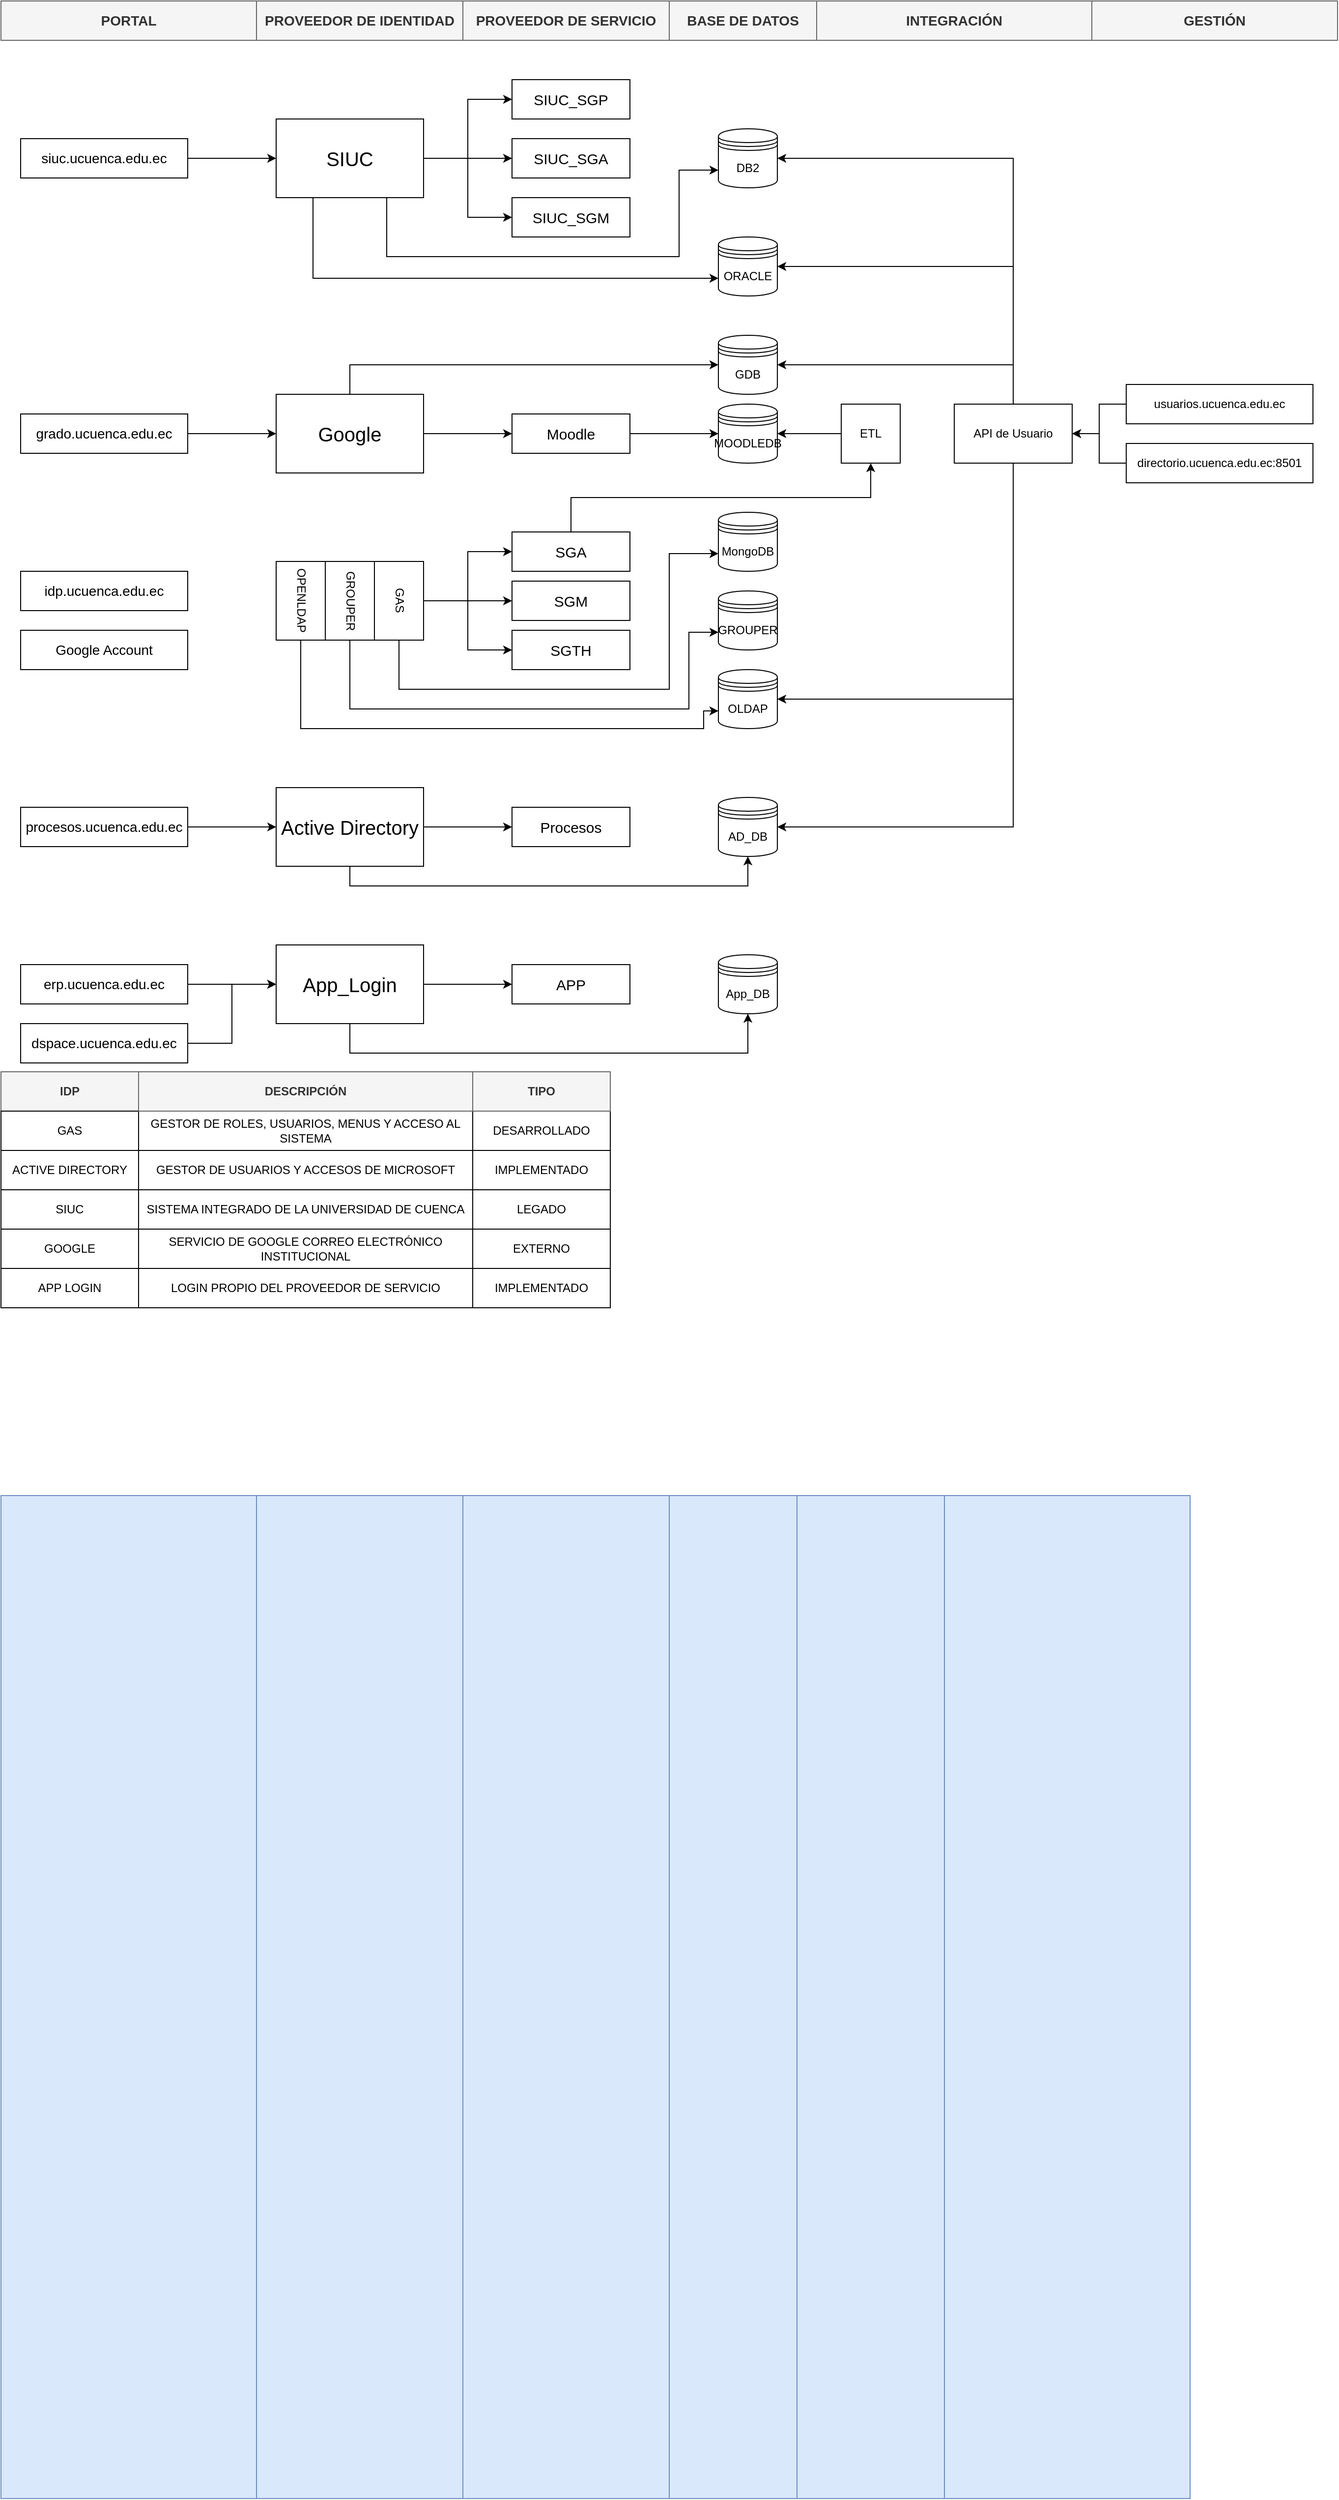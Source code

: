 <mxfile version="24.0.7" type="github">
  <diagram name="Página-1" id="aYtTOjOPXWL-JHapWkfF">
    <mxGraphModel dx="1050" dy="596" grid="1" gridSize="10" guides="1" tooltips="1" connect="1" arrows="1" fold="1" page="1" pageScale="1" pageWidth="827" pageHeight="1169" math="0" shadow="0">
      <root>
        <mxCell id="0" />
        <mxCell id="1" parent="0" />
        <mxCell id="zNqXX4XhIxwrUQnyo6Yf-15" value="" style="rounded=0;whiteSpace=wrap;html=1;fillColor=#dae8fc;strokeColor=#6c8ebf;" parent="1" vertex="1">
          <mxGeometry x="960" y="1600" width="250" height="1020" as="geometry" />
        </mxCell>
        <mxCell id="zNqXX4XhIxwrUQnyo6Yf-16" value="GESTIÓN" style="rounded=0;whiteSpace=wrap;html=1;fontSize=14;fillColor=#f5f5f5;fontColor=#333333;strokeColor=#666666;fontStyle=1" parent="1" vertex="1">
          <mxGeometry x="1110" y="80" width="250" height="40" as="geometry" />
        </mxCell>
        <mxCell id="yBSICujKQYAB_PKDXEbt-90" value="" style="rounded=0;whiteSpace=wrap;html=1;fillColor=#dae8fc;strokeColor=#6c8ebf;" parent="1" vertex="1">
          <mxGeometry x="810" y="1600" width="150" height="1020" as="geometry" />
        </mxCell>
        <mxCell id="yBSICujKQYAB_PKDXEbt-89" value="" style="rounded=0;whiteSpace=wrap;html=1;fillColor=#dae8fc;strokeColor=#6c8ebf;" parent="1" vertex="1">
          <mxGeometry x="680" y="1600" width="130" height="1020" as="geometry" />
        </mxCell>
        <mxCell id="yBSICujKQYAB_PKDXEbt-88" value="" style="rounded=0;whiteSpace=wrap;html=1;fillColor=#dae8fc;strokeColor=#6c8ebf;" parent="1" vertex="1">
          <mxGeometry x="470" y="1600" width="210" height="1020" as="geometry" />
        </mxCell>
        <mxCell id="yBSICujKQYAB_PKDXEbt-87" value="" style="rounded=0;whiteSpace=wrap;html=1;fillColor=#dae8fc;strokeColor=#6c8ebf;" parent="1" vertex="1">
          <mxGeometry x="260" y="1600" width="210" height="1020" as="geometry" />
        </mxCell>
        <mxCell id="yBSICujKQYAB_PKDXEbt-86" value="" style="rounded=0;whiteSpace=wrap;html=1;fillColor=#dae8fc;strokeColor=#6c8ebf;" parent="1" vertex="1">
          <mxGeometry y="1600" width="260" height="1020" as="geometry" />
        </mxCell>
        <mxCell id="yBSICujKQYAB_PKDXEbt-2" value="idp.ucuenca.edu.ec" style="rounded=0;whiteSpace=wrap;html=1;fontSize=14;" parent="1" vertex="1">
          <mxGeometry x="20" y="660" width="170" height="40" as="geometry" />
        </mxCell>
        <mxCell id="yBSICujKQYAB_PKDXEbt-8" value="MongoDB" style="shape=datastore;whiteSpace=wrap;html=1;" parent="1" vertex="1">
          <mxGeometry x="730" y="600" width="60" height="60" as="geometry" />
        </mxCell>
        <mxCell id="qcBynKlY7HmT7egTEJ2X-36" style="edgeStyle=orthogonalEdgeStyle;rounded=0;orthogonalLoop=1;jettySize=auto;html=1;exitX=0.5;exitY=0;exitDx=0;exitDy=0;entryX=0.5;entryY=1;entryDx=0;entryDy=0;" edge="1" parent="1" source="yBSICujKQYAB_PKDXEbt-9" target="qcBynKlY7HmT7egTEJ2X-26">
          <mxGeometry relative="1" as="geometry" />
        </mxCell>
        <mxCell id="yBSICujKQYAB_PKDXEbt-9" value="SGA" style="rounded=0;whiteSpace=wrap;html=1;fontSize=15;" parent="1" vertex="1">
          <mxGeometry x="520" y="620" width="120" height="40" as="geometry" />
        </mxCell>
        <mxCell id="yBSICujKQYAB_PKDXEbt-10" value="SGM" style="rounded=0;whiteSpace=wrap;html=1;fontSize=15;" parent="1" vertex="1">
          <mxGeometry x="520" y="670" width="120" height="40" as="geometry" />
        </mxCell>
        <mxCell id="yBSICujKQYAB_PKDXEbt-12" value="SGTH" style="rounded=0;whiteSpace=wrap;html=1;fontSize=15;" parent="1" vertex="1">
          <mxGeometry x="520" y="720" width="120" height="40" as="geometry" />
        </mxCell>
        <mxCell id="yBSICujKQYAB_PKDXEbt-21" value="Google Account" style="rounded=0;whiteSpace=wrap;html=1;fontSize=14;" parent="1" vertex="1">
          <mxGeometry x="20" y="720" width="170" height="40" as="geometry" />
        </mxCell>
        <mxCell id="yBSICujKQYAB_PKDXEbt-26" style="edgeStyle=orthogonalEdgeStyle;rounded=0;orthogonalLoop=1;jettySize=auto;html=1;exitX=1;exitY=0.5;exitDx=0;exitDy=0;entryX=0;entryY=0.5;entryDx=0;entryDy=0;" parent="1" source="yBSICujKQYAB_PKDXEbt-29" target="yBSICujKQYAB_PKDXEbt-32" edge="1">
          <mxGeometry relative="1" as="geometry" />
        </mxCell>
        <mxCell id="qcBynKlY7HmT7egTEJ2X-29" style="edgeStyle=orthogonalEdgeStyle;rounded=0;orthogonalLoop=1;jettySize=auto;html=1;exitX=0.5;exitY=1;exitDx=0;exitDy=0;entryX=0.5;entryY=1;entryDx=0;entryDy=0;" edge="1" parent="1" source="yBSICujKQYAB_PKDXEbt-29" target="yBSICujKQYAB_PKDXEbt-30">
          <mxGeometry relative="1" as="geometry" />
        </mxCell>
        <mxCell id="yBSICujKQYAB_PKDXEbt-29" value="Active Directory" style="rounded=0;whiteSpace=wrap;html=1;fontSize=20;" parent="1" vertex="1">
          <mxGeometry x="280" y="880" width="150" height="80" as="geometry" />
        </mxCell>
        <mxCell id="yBSICujKQYAB_PKDXEbt-30" value="AD_DB" style="shape=datastore;whiteSpace=wrap;html=1;" parent="1" vertex="1">
          <mxGeometry x="730" y="890" width="60" height="60" as="geometry" />
        </mxCell>
        <mxCell id="yBSICujKQYAB_PKDXEbt-32" value="Procesos" style="rounded=0;whiteSpace=wrap;html=1;fontSize=15;" parent="1" vertex="1">
          <mxGeometry x="520" y="900" width="120" height="40" as="geometry" />
        </mxCell>
        <mxCell id="zNqXX4XhIxwrUQnyo6Yf-24" style="edgeStyle=orthogonalEdgeStyle;rounded=0;orthogonalLoop=1;jettySize=auto;html=1;exitX=1;exitY=0.5;exitDx=0;exitDy=0;entryX=0;entryY=0.5;entryDx=0;entryDy=0;" parent="1" source="yBSICujKQYAB_PKDXEbt-35" target="yBSICujKQYAB_PKDXEbt-29" edge="1">
          <mxGeometry relative="1" as="geometry" />
        </mxCell>
        <mxCell id="yBSICujKQYAB_PKDXEbt-35" value="procesos.ucuenca.edu.ec" style="rounded=0;whiteSpace=wrap;html=1;fontSize=14;" parent="1" vertex="1">
          <mxGeometry x="20" y="900" width="170" height="40" as="geometry" />
        </mxCell>
        <mxCell id="yBSICujKQYAB_PKDXEbt-48" style="edgeStyle=orthogonalEdgeStyle;rounded=0;orthogonalLoop=1;jettySize=auto;html=1;entryX=0;entryY=0.5;entryDx=0;entryDy=0;" parent="1" source="yBSICujKQYAB_PKDXEbt-49" target="yBSICujKQYAB_PKDXEbt-54" edge="1">
          <mxGeometry relative="1" as="geometry" />
        </mxCell>
        <mxCell id="yBSICujKQYAB_PKDXEbt-49" value="siuc.ucuenca.edu.ec" style="rounded=0;whiteSpace=wrap;html=1;fontSize=14;" parent="1" vertex="1">
          <mxGeometry x="20" y="220" width="170" height="40" as="geometry" />
        </mxCell>
        <mxCell id="yBSICujKQYAB_PKDXEbt-50" style="edgeStyle=orthogonalEdgeStyle;rounded=0;orthogonalLoop=1;jettySize=auto;html=1;exitX=1;exitY=0.5;exitDx=0;exitDy=0;entryX=0;entryY=0.5;entryDx=0;entryDy=0;" parent="1" source="yBSICujKQYAB_PKDXEbt-54" target="yBSICujKQYAB_PKDXEbt-56" edge="1">
          <mxGeometry relative="1" as="geometry" />
        </mxCell>
        <mxCell id="yBSICujKQYAB_PKDXEbt-51" style="edgeStyle=orthogonalEdgeStyle;rounded=0;orthogonalLoop=1;jettySize=auto;html=1;exitX=1;exitY=0.5;exitDx=0;exitDy=0;entryX=0;entryY=0.5;entryDx=0;entryDy=0;" parent="1" source="yBSICujKQYAB_PKDXEbt-54" target="yBSICujKQYAB_PKDXEbt-57" edge="1">
          <mxGeometry relative="1" as="geometry" />
        </mxCell>
        <mxCell id="yBSICujKQYAB_PKDXEbt-52" style="edgeStyle=orthogonalEdgeStyle;rounded=0;orthogonalLoop=1;jettySize=auto;html=1;exitX=1;exitY=0.5;exitDx=0;exitDy=0;entryX=0;entryY=0.5;entryDx=0;entryDy=0;" parent="1" source="yBSICujKQYAB_PKDXEbt-54" target="yBSICujKQYAB_PKDXEbt-58" edge="1">
          <mxGeometry relative="1" as="geometry" />
        </mxCell>
        <mxCell id="qcBynKlY7HmT7egTEJ2X-13" style="edgeStyle=orthogonalEdgeStyle;rounded=0;orthogonalLoop=1;jettySize=auto;html=1;exitX=0.75;exitY=1;exitDx=0;exitDy=0;entryX=0;entryY=0.7;entryDx=0;entryDy=0;" edge="1" parent="1" source="yBSICujKQYAB_PKDXEbt-54" target="yBSICujKQYAB_PKDXEbt-55">
          <mxGeometry relative="1" as="geometry">
            <Array as="points">
              <mxPoint x="393" y="340" />
              <mxPoint x="690" y="340" />
              <mxPoint x="690" y="252" />
            </Array>
          </mxGeometry>
        </mxCell>
        <mxCell id="qcBynKlY7HmT7egTEJ2X-17" style="edgeStyle=orthogonalEdgeStyle;rounded=0;orthogonalLoop=1;jettySize=auto;html=1;exitX=0.25;exitY=1;exitDx=0;exitDy=0;entryX=0;entryY=0.7;entryDx=0;entryDy=0;" edge="1" parent="1" source="yBSICujKQYAB_PKDXEbt-54" target="yBSICujKQYAB_PKDXEbt-77">
          <mxGeometry relative="1" as="geometry" />
        </mxCell>
        <mxCell id="yBSICujKQYAB_PKDXEbt-54" value="SIUC" style="rounded=0;whiteSpace=wrap;html=1;fontSize=20;" parent="1" vertex="1">
          <mxGeometry x="280" y="200" width="150" height="80" as="geometry" />
        </mxCell>
        <mxCell id="yBSICujKQYAB_PKDXEbt-55" value="DB2" style="shape=datastore;whiteSpace=wrap;html=1;" parent="1" vertex="1">
          <mxGeometry x="730" y="210" width="60" height="60" as="geometry" />
        </mxCell>
        <mxCell id="yBSICujKQYAB_PKDXEbt-56" value="SIUC_SGP" style="rounded=0;whiteSpace=wrap;html=1;fontSize=15;" parent="1" vertex="1">
          <mxGeometry x="520" y="160" width="120" height="40" as="geometry" />
        </mxCell>
        <mxCell id="yBSICujKQYAB_PKDXEbt-57" value="SIUC_SGA" style="rounded=0;whiteSpace=wrap;html=1;fontSize=15;" parent="1" vertex="1">
          <mxGeometry x="520" y="220" width="120" height="40" as="geometry" />
        </mxCell>
        <mxCell id="yBSICujKQYAB_PKDXEbt-58" value="SIUC_SGM" style="rounded=0;whiteSpace=wrap;html=1;fontSize=15;" parent="1" vertex="1">
          <mxGeometry x="520" y="280" width="120" height="40" as="geometry" />
        </mxCell>
        <mxCell id="yBSICujKQYAB_PKDXEbt-61" style="edgeStyle=orthogonalEdgeStyle;rounded=0;orthogonalLoop=1;jettySize=auto;html=1;entryX=0;entryY=0.5;entryDx=0;entryDy=0;" parent="1" source="yBSICujKQYAB_PKDXEbt-62" target="yBSICujKQYAB_PKDXEbt-66" edge="1">
          <mxGeometry relative="1" as="geometry" />
        </mxCell>
        <mxCell id="yBSICujKQYAB_PKDXEbt-62" value="grado.ucuenca.edu.ec" style="rounded=0;whiteSpace=wrap;html=1;fontSize=14;" parent="1" vertex="1">
          <mxGeometry x="20" y="500" width="170" height="40" as="geometry" />
        </mxCell>
        <mxCell id="yBSICujKQYAB_PKDXEbt-64" style="edgeStyle=orthogonalEdgeStyle;rounded=0;orthogonalLoop=1;jettySize=auto;html=1;exitX=1;exitY=0.5;exitDx=0;exitDy=0;entryX=0;entryY=0.5;entryDx=0;entryDy=0;" parent="1" source="yBSICujKQYAB_PKDXEbt-66" target="yBSICujKQYAB_PKDXEbt-69" edge="1">
          <mxGeometry relative="1" as="geometry" />
        </mxCell>
        <mxCell id="qcBynKlY7HmT7egTEJ2X-33" style="edgeStyle=orthogonalEdgeStyle;rounded=0;orthogonalLoop=1;jettySize=auto;html=1;exitX=0.5;exitY=0;exitDx=0;exitDy=0;entryX=0;entryY=0.5;entryDx=0;entryDy=0;" edge="1" parent="1" source="yBSICujKQYAB_PKDXEbt-66" target="qcBynKlY7HmT7egTEJ2X-22">
          <mxGeometry relative="1" as="geometry" />
        </mxCell>
        <mxCell id="yBSICujKQYAB_PKDXEbt-66" value="Google" style="rounded=0;whiteSpace=wrap;html=1;fontSize=20;" parent="1" vertex="1">
          <mxGeometry x="280" y="480" width="150" height="80" as="geometry" />
        </mxCell>
        <mxCell id="yBSICujKQYAB_PKDXEbt-67" value="MOODLEDB" style="shape=datastore;whiteSpace=wrap;html=1;" parent="1" vertex="1">
          <mxGeometry x="730" y="490" width="60" height="60" as="geometry" />
        </mxCell>
        <mxCell id="qcBynKlY7HmT7egTEJ2X-34" style="edgeStyle=orthogonalEdgeStyle;rounded=0;orthogonalLoop=1;jettySize=auto;html=1;exitX=1;exitY=0.5;exitDx=0;exitDy=0;entryX=0;entryY=0.5;entryDx=0;entryDy=0;" edge="1" parent="1" source="yBSICujKQYAB_PKDXEbt-69" target="yBSICujKQYAB_PKDXEbt-67">
          <mxGeometry relative="1" as="geometry" />
        </mxCell>
        <mxCell id="yBSICujKQYAB_PKDXEbt-69" value="Moodle" style="rounded=0;whiteSpace=wrap;html=1;fontSize=15;" parent="1" vertex="1">
          <mxGeometry x="520" y="500" width="120" height="40" as="geometry" />
        </mxCell>
        <mxCell id="yBSICujKQYAB_PKDXEbt-77" value="ORACLE" style="shape=datastore;whiteSpace=wrap;html=1;" parent="1" vertex="1">
          <mxGeometry x="730" y="320" width="60" height="60" as="geometry" />
        </mxCell>
        <mxCell id="qcBynKlY7HmT7egTEJ2X-39" style="edgeStyle=orthogonalEdgeStyle;rounded=0;orthogonalLoop=1;jettySize=auto;html=1;exitX=0.5;exitY=0;exitDx=0;exitDy=0;entryX=1;entryY=0.5;entryDx=0;entryDy=0;" edge="1" parent="1" source="yBSICujKQYAB_PKDXEbt-81" target="yBSICujKQYAB_PKDXEbt-55">
          <mxGeometry relative="1" as="geometry" />
        </mxCell>
        <mxCell id="qcBynKlY7HmT7egTEJ2X-40" style="edgeStyle=orthogonalEdgeStyle;rounded=0;orthogonalLoop=1;jettySize=auto;html=1;exitX=0.5;exitY=0;exitDx=0;exitDy=0;entryX=1;entryY=0.5;entryDx=0;entryDy=0;" edge="1" parent="1" source="yBSICujKQYAB_PKDXEbt-81" target="yBSICujKQYAB_PKDXEbt-77">
          <mxGeometry relative="1" as="geometry" />
        </mxCell>
        <mxCell id="qcBynKlY7HmT7egTEJ2X-41" style="edgeStyle=orthogonalEdgeStyle;rounded=0;orthogonalLoop=1;jettySize=auto;html=1;exitX=0.5;exitY=0;exitDx=0;exitDy=0;entryX=1;entryY=0.5;entryDx=0;entryDy=0;" edge="1" parent="1" source="yBSICujKQYAB_PKDXEbt-81" target="qcBynKlY7HmT7egTEJ2X-22">
          <mxGeometry relative="1" as="geometry" />
        </mxCell>
        <mxCell id="qcBynKlY7HmT7egTEJ2X-42" style="edgeStyle=orthogonalEdgeStyle;rounded=0;orthogonalLoop=1;jettySize=auto;html=1;exitX=0.5;exitY=1;exitDx=0;exitDy=0;entryX=1;entryY=0.5;entryDx=0;entryDy=0;" edge="1" parent="1" source="yBSICujKQYAB_PKDXEbt-81" target="qcBynKlY7HmT7egTEJ2X-7">
          <mxGeometry relative="1" as="geometry" />
        </mxCell>
        <mxCell id="qcBynKlY7HmT7egTEJ2X-43" style="edgeStyle=orthogonalEdgeStyle;rounded=0;orthogonalLoop=1;jettySize=auto;html=1;exitX=0.5;exitY=1;exitDx=0;exitDy=0;entryX=1;entryY=0.5;entryDx=0;entryDy=0;" edge="1" parent="1" source="yBSICujKQYAB_PKDXEbt-81" target="yBSICujKQYAB_PKDXEbt-30">
          <mxGeometry relative="1" as="geometry" />
        </mxCell>
        <mxCell id="yBSICujKQYAB_PKDXEbt-81" value="API de Usuario" style="rounded=0;whiteSpace=wrap;html=1;" parent="1" vertex="1">
          <mxGeometry x="970" y="490" width="120" height="60" as="geometry" />
        </mxCell>
        <mxCell id="yBSICujKQYAB_PKDXEbt-94" value="PORTAL" style="rounded=0;whiteSpace=wrap;html=1;fontSize=14;fillColor=#f5f5f5;fontColor=#333333;strokeColor=#666666;fontStyle=1" parent="1" vertex="1">
          <mxGeometry y="80" width="260" height="40" as="geometry" />
        </mxCell>
        <mxCell id="yBSICujKQYAB_PKDXEbt-95" value="PROVEEDOR DE IDENTIDAD" style="rounded=0;whiteSpace=wrap;html=1;fontSize=14;fillColor=#f5f5f5;fontColor=#333333;strokeColor=#666666;fontStyle=1" parent="1" vertex="1">
          <mxGeometry x="260" y="80" width="210" height="40" as="geometry" />
        </mxCell>
        <mxCell id="yBSICujKQYAB_PKDXEbt-96" value="PROVEEDOR DE SERVICIO" style="rounded=0;whiteSpace=wrap;html=1;fontSize=14;fillColor=#f5f5f5;fontColor=#333333;strokeColor=#666666;fontStyle=1" parent="1" vertex="1">
          <mxGeometry x="470" y="80" width="210" height="40" as="geometry" />
        </mxCell>
        <mxCell id="yBSICujKQYAB_PKDXEbt-97" value="BASE DE DATOS" style="rounded=0;whiteSpace=wrap;html=1;fontSize=14;fillColor=#f5f5f5;fontColor=#333333;strokeColor=#666666;fontStyle=1" parent="1" vertex="1">
          <mxGeometry x="680" y="80" width="150" height="40" as="geometry" />
        </mxCell>
        <mxCell id="yBSICujKQYAB_PKDXEbt-98" value="INTEGRACIÓN" style="rounded=0;whiteSpace=wrap;html=1;fontSize=14;fillColor=#f5f5f5;fontColor=#333333;strokeColor=#666666;fontStyle=1" parent="1" vertex="1">
          <mxGeometry x="830" y="80" width="280" height="40" as="geometry" />
        </mxCell>
        <mxCell id="yBSICujKQYAB_PKDXEbt-100" style="edgeStyle=orthogonalEdgeStyle;rounded=0;orthogonalLoop=1;jettySize=auto;html=1;entryX=0;entryY=0.5;entryDx=0;entryDy=0;" parent="1" source="yBSICujKQYAB_PKDXEbt-101" target="yBSICujKQYAB_PKDXEbt-104" edge="1">
          <mxGeometry relative="1" as="geometry" />
        </mxCell>
        <mxCell id="yBSICujKQYAB_PKDXEbt-101" value="erp.ucuenca.edu.ec" style="rounded=0;whiteSpace=wrap;html=1;fontSize=14;" parent="1" vertex="1">
          <mxGeometry x="20" y="1060" width="170" height="40" as="geometry" />
        </mxCell>
        <mxCell id="yBSICujKQYAB_PKDXEbt-102" style="edgeStyle=orthogonalEdgeStyle;rounded=0;orthogonalLoop=1;jettySize=auto;html=1;exitX=1;exitY=0.5;exitDx=0;exitDy=0;entryX=0;entryY=0.5;entryDx=0;entryDy=0;" parent="1" source="yBSICujKQYAB_PKDXEbt-104" target="yBSICujKQYAB_PKDXEbt-106" edge="1">
          <mxGeometry relative="1" as="geometry" />
        </mxCell>
        <mxCell id="yBSICujKQYAB_PKDXEbt-103" style="edgeStyle=orthogonalEdgeStyle;rounded=0;orthogonalLoop=1;jettySize=auto;html=1;exitX=0.5;exitY=1;exitDx=0;exitDy=0;entryX=0.5;entryY=1;entryDx=0;entryDy=0;" parent="1" source="yBSICujKQYAB_PKDXEbt-104" target="yBSICujKQYAB_PKDXEbt-105" edge="1">
          <mxGeometry relative="1" as="geometry">
            <Array as="points">
              <mxPoint x="360" y="1150" />
              <mxPoint x="745" y="1150" />
            </Array>
          </mxGeometry>
        </mxCell>
        <mxCell id="yBSICujKQYAB_PKDXEbt-104" value="App_Login" style="rounded=0;whiteSpace=wrap;html=1;fontSize=20;" parent="1" vertex="1">
          <mxGeometry x="280" y="1040" width="150" height="80" as="geometry" />
        </mxCell>
        <mxCell id="yBSICujKQYAB_PKDXEbt-105" value="App_DB" style="shape=datastore;whiteSpace=wrap;html=1;" parent="1" vertex="1">
          <mxGeometry x="730" y="1050" width="60" height="60" as="geometry" />
        </mxCell>
        <mxCell id="yBSICujKQYAB_PKDXEbt-106" value="APP" style="rounded=0;whiteSpace=wrap;html=1;fontSize=15;" parent="1" vertex="1">
          <mxGeometry x="520" y="1060" width="120" height="40" as="geometry" />
        </mxCell>
        <mxCell id="zNqXX4XhIxwrUQnyo6Yf-25" style="edgeStyle=orthogonalEdgeStyle;rounded=0;orthogonalLoop=1;jettySize=auto;html=1;exitX=1;exitY=0.5;exitDx=0;exitDy=0;entryX=0;entryY=0.5;entryDx=0;entryDy=0;" parent="1" source="yBSICujKQYAB_PKDXEbt-108" target="yBSICujKQYAB_PKDXEbt-104" edge="1">
          <mxGeometry relative="1" as="geometry" />
        </mxCell>
        <mxCell id="yBSICujKQYAB_PKDXEbt-108" value="dspace.ucuenca.edu.ec" style="rounded=0;whiteSpace=wrap;html=1;fontSize=14;" parent="1" vertex="1">
          <mxGeometry x="20" y="1120" width="170" height="40" as="geometry" />
        </mxCell>
        <mxCell id="zNqXX4XhIxwrUQnyo6Yf-14" style="edgeStyle=orthogonalEdgeStyle;rounded=0;orthogonalLoop=1;jettySize=auto;html=1;exitX=0;exitY=0.5;exitDx=0;exitDy=0;entryX=1;entryY=0.5;entryDx=0;entryDy=0;" parent="1" source="zNqXX4XhIxwrUQnyo6Yf-10" target="yBSICujKQYAB_PKDXEbt-81" edge="1">
          <mxGeometry relative="1" as="geometry" />
        </mxCell>
        <mxCell id="zNqXX4XhIxwrUQnyo6Yf-10" value="usuarios.ucuenca.edu.ec" style="rounded=0;whiteSpace=wrap;html=1;fontSize=12;" parent="1" vertex="1">
          <mxGeometry x="1145" y="470" width="190" height="40" as="geometry" />
        </mxCell>
        <mxCell id="zNqXX4XhIxwrUQnyo6Yf-12" style="edgeStyle=orthogonalEdgeStyle;rounded=0;orthogonalLoop=1;jettySize=auto;html=1;exitX=0;exitY=0.5;exitDx=0;exitDy=0;entryX=1;entryY=0.5;entryDx=0;entryDy=0;" parent="1" source="zNqXX4XhIxwrUQnyo6Yf-11" target="yBSICujKQYAB_PKDXEbt-81" edge="1">
          <mxGeometry relative="1" as="geometry" />
        </mxCell>
        <mxCell id="zNqXX4XhIxwrUQnyo6Yf-11" value="directorio.ucuenca.edu.ec:8501" style="rounded=0;whiteSpace=wrap;html=1;fontSize=12;" parent="1" vertex="1">
          <mxGeometry x="1145" y="530" width="190" height="40" as="geometry" />
        </mxCell>
        <mxCell id="zNqXX4XhIxwrUQnyo6Yf-26" value="IDP" style="rounded=0;whiteSpace=wrap;html=1;fillColor=#f5f5f5;strokeColor=#666666;fontColor=#333333;fontStyle=1" parent="1" vertex="1">
          <mxGeometry y="1169" width="140" height="40" as="geometry" />
        </mxCell>
        <mxCell id="zNqXX4XhIxwrUQnyo6Yf-27" value="GAS" style="rounded=0;whiteSpace=wrap;html=1;" parent="1" vertex="1">
          <mxGeometry y="1209" width="140" height="40" as="geometry" />
        </mxCell>
        <mxCell id="zNqXX4XhIxwrUQnyo6Yf-28" value="ACTIVE DIRECTORY" style="rounded=0;whiteSpace=wrap;html=1;" parent="1" vertex="1">
          <mxGeometry y="1249" width="140" height="40" as="geometry" />
        </mxCell>
        <mxCell id="zNqXX4XhIxwrUQnyo6Yf-29" value="SIUC" style="rounded=0;whiteSpace=wrap;html=1;" parent="1" vertex="1">
          <mxGeometry y="1289" width="140" height="40" as="geometry" />
        </mxCell>
        <mxCell id="zNqXX4XhIxwrUQnyo6Yf-30" value="GOOGLE" style="rounded=0;whiteSpace=wrap;html=1;" parent="1" vertex="1">
          <mxGeometry y="1329" width="140" height="40" as="geometry" />
        </mxCell>
        <mxCell id="zNqXX4XhIxwrUQnyo6Yf-31" value="APP LOGIN" style="rounded=0;whiteSpace=wrap;html=1;" parent="1" vertex="1">
          <mxGeometry y="1369" width="140" height="40" as="geometry" />
        </mxCell>
        <mxCell id="zNqXX4XhIxwrUQnyo6Yf-32" value="GESTOR DE ROLES, USUARIOS, MENUS Y ACCESO AL SISTEMA" style="rounded=0;whiteSpace=wrap;html=1;" parent="1" vertex="1">
          <mxGeometry x="140" y="1209" width="340" height="40" as="geometry" />
        </mxCell>
        <mxCell id="zNqXX4XhIxwrUQnyo6Yf-33" value="DESARROLLADO" style="rounded=0;whiteSpace=wrap;html=1;" parent="1" vertex="1">
          <mxGeometry x="480" y="1209" width="140" height="40" as="geometry" />
        </mxCell>
        <mxCell id="zNqXX4XhIxwrUQnyo6Yf-34" value="GESTOR DE USUARIOS Y ACCESOS DE MICROSOFT" style="rounded=0;whiteSpace=wrap;html=1;" parent="1" vertex="1">
          <mxGeometry x="140" y="1249" width="340" height="40" as="geometry" />
        </mxCell>
        <mxCell id="zNqXX4XhIxwrUQnyo6Yf-35" value="IMPLEMENTADO" style="rounded=0;whiteSpace=wrap;html=1;" parent="1" vertex="1">
          <mxGeometry x="480" y="1249" width="140" height="40" as="geometry" />
        </mxCell>
        <mxCell id="zNqXX4XhIxwrUQnyo6Yf-36" value="SISTEMA INTEGRADO DE LA UNIVERSIDAD DE CUENCA" style="rounded=0;whiteSpace=wrap;html=1;" parent="1" vertex="1">
          <mxGeometry x="140" y="1289" width="340" height="40" as="geometry" />
        </mxCell>
        <mxCell id="zNqXX4XhIxwrUQnyo6Yf-37" value="LEGADO" style="rounded=0;whiteSpace=wrap;html=1;" parent="1" vertex="1">
          <mxGeometry x="480" y="1289" width="140" height="40" as="geometry" />
        </mxCell>
        <mxCell id="zNqXX4XhIxwrUQnyo6Yf-38" value="SERVICIO DE GOOGLE CORREO ELECTRÓNICO INSTITUCIONAL" style="rounded=0;whiteSpace=wrap;html=1;" parent="1" vertex="1">
          <mxGeometry x="140" y="1329" width="340" height="40" as="geometry" />
        </mxCell>
        <mxCell id="zNqXX4XhIxwrUQnyo6Yf-39" value="EXTERNO" style="rounded=0;whiteSpace=wrap;html=1;" parent="1" vertex="1">
          <mxGeometry x="480" y="1329" width="140" height="40" as="geometry" />
        </mxCell>
        <mxCell id="zNqXX4XhIxwrUQnyo6Yf-40" value="LOGIN PROPIO DEL PROVEEDOR DE SERVICIO" style="rounded=0;whiteSpace=wrap;html=1;" parent="1" vertex="1">
          <mxGeometry x="140" y="1369" width="340" height="40" as="geometry" />
        </mxCell>
        <mxCell id="zNqXX4XhIxwrUQnyo6Yf-41" value="IMPLEMENTADO" style="rounded=0;whiteSpace=wrap;html=1;" parent="1" vertex="1">
          <mxGeometry x="480" y="1369" width="140" height="40" as="geometry" />
        </mxCell>
        <mxCell id="zNqXX4XhIxwrUQnyo6Yf-42" value="DESCRIPCIÓN" style="rounded=0;whiteSpace=wrap;html=1;fillColor=#f5f5f5;fontColor=#333333;strokeColor=#666666;fontStyle=1" parent="1" vertex="1">
          <mxGeometry x="140" y="1169" width="340" height="40" as="geometry" />
        </mxCell>
        <mxCell id="zNqXX4XhIxwrUQnyo6Yf-43" value="TIPO" style="rounded=0;whiteSpace=wrap;html=1;fillColor=#f5f5f5;fontColor=#333333;strokeColor=#666666;fontStyle=1" parent="1" vertex="1">
          <mxGeometry x="480" y="1169" width="140" height="40" as="geometry" />
        </mxCell>
        <mxCell id="qcBynKlY7HmT7egTEJ2X-8" style="edgeStyle=orthogonalEdgeStyle;rounded=0;orthogonalLoop=1;jettySize=auto;html=1;exitX=0.5;exitY=1;exitDx=0;exitDy=0;entryX=0;entryY=0.7;entryDx=0;entryDy=0;" edge="1" parent="1" source="qcBynKlY7HmT7egTEJ2X-2" target="qcBynKlY7HmT7egTEJ2X-7">
          <mxGeometry relative="1" as="geometry">
            <Array as="points">
              <mxPoint x="305" y="820" />
              <mxPoint x="715" y="820" />
            </Array>
          </mxGeometry>
        </mxCell>
        <mxCell id="qcBynKlY7HmT7egTEJ2X-2" value="OPENLDAP" style="rounded=0;whiteSpace=wrap;html=1;textDirection=vertical-lr;" vertex="1" parent="1">
          <mxGeometry x="280" y="650" width="50" height="80" as="geometry" />
        </mxCell>
        <mxCell id="qcBynKlY7HmT7egTEJ2X-9" style="edgeStyle=orthogonalEdgeStyle;rounded=0;orthogonalLoop=1;jettySize=auto;html=1;exitX=0.5;exitY=1;exitDx=0;exitDy=0;entryX=0;entryY=0.7;entryDx=0;entryDy=0;" edge="1" parent="1" source="qcBynKlY7HmT7egTEJ2X-4" target="qcBynKlY7HmT7egTEJ2X-6">
          <mxGeometry relative="1" as="geometry">
            <Array as="points">
              <mxPoint x="355" y="800" />
              <mxPoint x="700" y="800" />
              <mxPoint x="700" y="722" />
              <mxPoint x="715" y="722" />
            </Array>
          </mxGeometry>
        </mxCell>
        <mxCell id="qcBynKlY7HmT7egTEJ2X-4" value="GROUPER" style="rounded=0;whiteSpace=wrap;html=1;textDirection=vertical-lr;" vertex="1" parent="1">
          <mxGeometry x="330" y="650" width="50" height="80" as="geometry" />
        </mxCell>
        <mxCell id="qcBynKlY7HmT7egTEJ2X-10" style="edgeStyle=orthogonalEdgeStyle;rounded=0;orthogonalLoop=1;jettySize=auto;html=1;exitX=0.5;exitY=1;exitDx=0;exitDy=0;entryX=0;entryY=0.7;entryDx=0;entryDy=0;" edge="1" parent="1" source="qcBynKlY7HmT7egTEJ2X-5" target="yBSICujKQYAB_PKDXEbt-8">
          <mxGeometry relative="1" as="geometry">
            <Array as="points">
              <mxPoint x="405" y="780" />
              <mxPoint x="680" y="780" />
              <mxPoint x="680" y="642" />
            </Array>
          </mxGeometry>
        </mxCell>
        <mxCell id="qcBynKlY7HmT7egTEJ2X-18" style="edgeStyle=orthogonalEdgeStyle;rounded=0;orthogonalLoop=1;jettySize=auto;html=1;exitX=1;exitY=0.5;exitDx=0;exitDy=0;entryX=0;entryY=0.5;entryDx=0;entryDy=0;" edge="1" parent="1" source="qcBynKlY7HmT7egTEJ2X-5" target="yBSICujKQYAB_PKDXEbt-9">
          <mxGeometry relative="1" as="geometry" />
        </mxCell>
        <mxCell id="qcBynKlY7HmT7egTEJ2X-20" style="edgeStyle=orthogonalEdgeStyle;rounded=0;orthogonalLoop=1;jettySize=auto;html=1;exitX=1;exitY=0.5;exitDx=0;exitDy=0;entryX=0;entryY=0.5;entryDx=0;entryDy=0;" edge="1" parent="1" source="qcBynKlY7HmT7egTEJ2X-5" target="yBSICujKQYAB_PKDXEbt-12">
          <mxGeometry relative="1" as="geometry" />
        </mxCell>
        <mxCell id="qcBynKlY7HmT7egTEJ2X-21" style="edgeStyle=orthogonalEdgeStyle;rounded=0;orthogonalLoop=1;jettySize=auto;html=1;exitX=1;exitY=0.5;exitDx=0;exitDy=0;entryX=0;entryY=0.5;entryDx=0;entryDy=0;" edge="1" parent="1" source="qcBynKlY7HmT7egTEJ2X-5" target="yBSICujKQYAB_PKDXEbt-10">
          <mxGeometry relative="1" as="geometry" />
        </mxCell>
        <mxCell id="qcBynKlY7HmT7egTEJ2X-5" value="GAS" style="rounded=0;whiteSpace=wrap;html=1;textDirection=vertical-lr;" vertex="1" parent="1">
          <mxGeometry x="380" y="650" width="50" height="80" as="geometry" />
        </mxCell>
        <mxCell id="qcBynKlY7HmT7egTEJ2X-6" value="GROUPER" style="shape=datastore;whiteSpace=wrap;html=1;" vertex="1" parent="1">
          <mxGeometry x="730" y="680" width="60" height="60" as="geometry" />
        </mxCell>
        <mxCell id="qcBynKlY7HmT7egTEJ2X-7" value="OLDAP" style="shape=datastore;whiteSpace=wrap;html=1;" vertex="1" parent="1">
          <mxGeometry x="730" y="760" width="60" height="60" as="geometry" />
        </mxCell>
        <mxCell id="qcBynKlY7HmT7egTEJ2X-22" value="GDB" style="shape=datastore;whiteSpace=wrap;html=1;" vertex="1" parent="1">
          <mxGeometry x="730" y="420" width="60" height="60" as="geometry" />
        </mxCell>
        <mxCell id="qcBynKlY7HmT7egTEJ2X-35" style="edgeStyle=orthogonalEdgeStyle;rounded=0;orthogonalLoop=1;jettySize=auto;html=1;exitX=0;exitY=0.5;exitDx=0;exitDy=0;entryX=1;entryY=0.5;entryDx=0;entryDy=0;" edge="1" parent="1" source="qcBynKlY7HmT7egTEJ2X-26" target="yBSICujKQYAB_PKDXEbt-67">
          <mxGeometry relative="1" as="geometry" />
        </mxCell>
        <mxCell id="qcBynKlY7HmT7egTEJ2X-26" value="ETL" style="rounded=0;whiteSpace=wrap;html=1;" vertex="1" parent="1">
          <mxGeometry x="855" y="490" width="60" height="60" as="geometry" />
        </mxCell>
      </root>
    </mxGraphModel>
  </diagram>
</mxfile>
